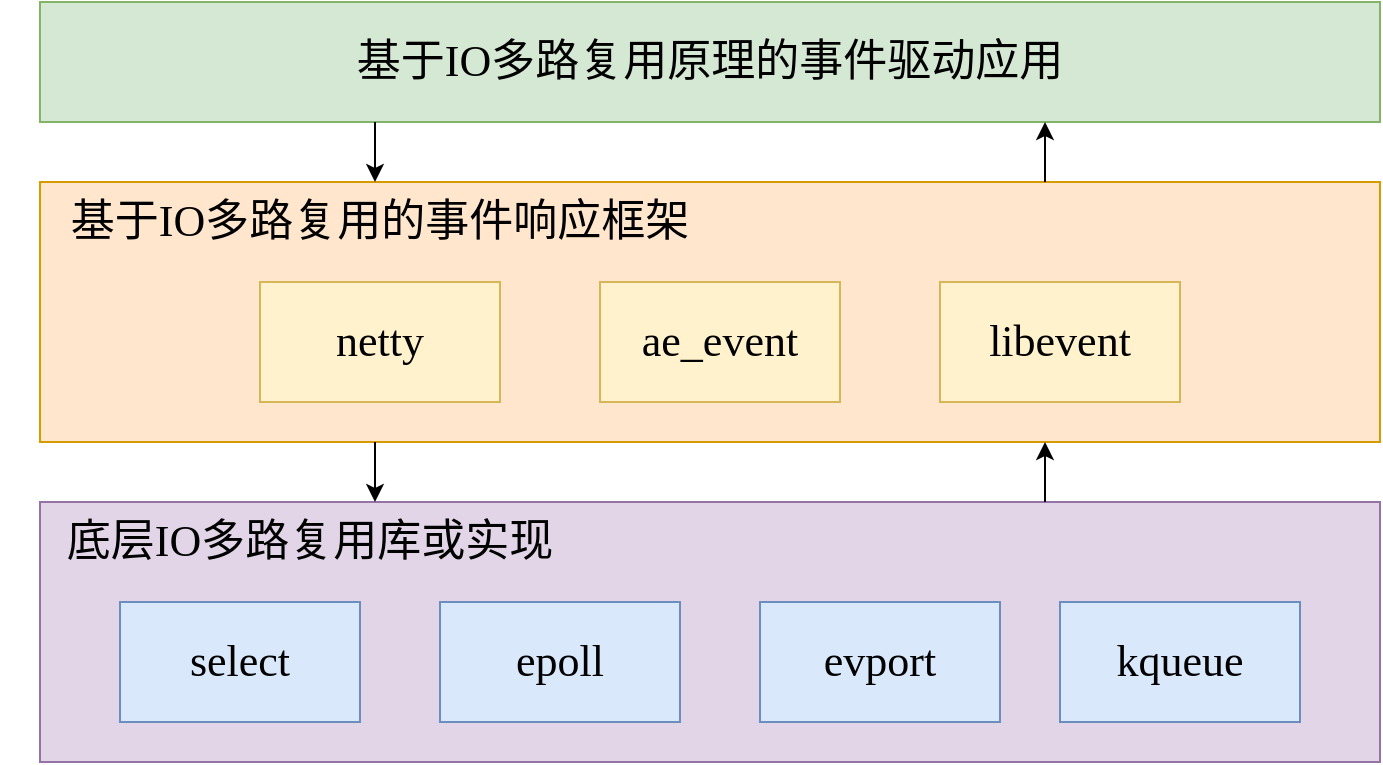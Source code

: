 <mxfile version="14.1.8" type="device"><diagram id="OfbMHgKriwNfRZPkeFhm" name="第 1 页"><mxGraphModel dx="1024" dy="592" grid="1" gridSize="10" guides="1" tooltips="1" connect="1" arrows="1" fold="1" page="1" pageScale="1" pageWidth="827" pageHeight="1169" math="0" shadow="0"><root><mxCell id="0"/><mxCell id="1" parent="0"/><mxCell id="EmReOZh9I97zQz0O9ZoZ-11" value="" style="rounded=0;whiteSpace=wrap;html=1;fontFamily=Comic Sans MS;fontSize=22;fillColor=#e1d5e7;strokeColor=#9673a6;" vertex="1" parent="1"><mxGeometry x="70" y="250" width="670" height="130" as="geometry"/></mxCell><mxCell id="EmReOZh9I97zQz0O9ZoZ-10" value="" style="rounded=0;whiteSpace=wrap;html=1;fontFamily=Comic Sans MS;fontSize=22;fillColor=#ffe6cc;strokeColor=#d79b00;" vertex="1" parent="1"><mxGeometry x="70" y="90" width="670" height="130" as="geometry"/></mxCell><mxCell id="EmReOZh9I97zQz0O9ZoZ-1" value="netty" style="rounded=0;whiteSpace=wrap;html=1;fontSize=22;fontFamily=Comic Sans MS;fillColor=#fff2cc;strokeColor=#d6b656;" vertex="1" parent="1"><mxGeometry x="180" y="140" width="120" height="60" as="geometry"/></mxCell><mxCell id="EmReOZh9I97zQz0O9ZoZ-2" value="ae_event" style="rounded=0;whiteSpace=wrap;html=1;fontSize=22;fontFamily=Comic Sans MS;fillColor=#fff2cc;strokeColor=#d6b656;" vertex="1" parent="1"><mxGeometry x="350" y="140" width="120" height="60" as="geometry"/></mxCell><mxCell id="EmReOZh9I97zQz0O9ZoZ-3" value="libevent" style="rounded=0;whiteSpace=wrap;html=1;fontSize=22;fontFamily=Comic Sans MS;fillColor=#fff2cc;strokeColor=#d6b656;" vertex="1" parent="1"><mxGeometry x="520" y="140" width="120" height="60" as="geometry"/></mxCell><mxCell id="EmReOZh9I97zQz0O9ZoZ-4" value="select" style="rounded=0;whiteSpace=wrap;html=1;fontSize=22;fontFamily=Comic Sans MS;fillColor=#dae8fc;strokeColor=#6c8ebf;" vertex="1" parent="1"><mxGeometry x="110" y="300" width="120" height="60" as="geometry"/></mxCell><mxCell id="EmReOZh9I97zQz0O9ZoZ-5" value="epoll" style="rounded=0;whiteSpace=wrap;html=1;fontSize=22;fontFamily=Comic Sans MS;fillColor=#dae8fc;strokeColor=#6c8ebf;" vertex="1" parent="1"><mxGeometry x="270" y="300" width="120" height="60" as="geometry"/></mxCell><mxCell id="EmReOZh9I97zQz0O9ZoZ-6" value="evport" style="rounded=0;whiteSpace=wrap;html=1;fontSize=22;fontFamily=Comic Sans MS;fillColor=#dae8fc;strokeColor=#6c8ebf;" vertex="1" parent="1"><mxGeometry x="430" y="300" width="120" height="60" as="geometry"/></mxCell><mxCell id="EmReOZh9I97zQz0O9ZoZ-7" value="kqueue" style="rounded=0;whiteSpace=wrap;html=1;fontSize=22;fontFamily=Comic Sans MS;fillColor=#dae8fc;strokeColor=#6c8ebf;" vertex="1" parent="1"><mxGeometry x="580" y="300" width="120" height="60" as="geometry"/></mxCell><mxCell id="EmReOZh9I97zQz0O9ZoZ-8" value="基于IO多路复用的事件响应框架" style="text;html=1;strokeColor=none;fillColor=none;align=center;verticalAlign=middle;whiteSpace=wrap;rounded=0;fontFamily=Comic Sans MS;fontSize=22;" vertex="1" parent="1"><mxGeometry x="70" y="100" width="340" height="20" as="geometry"/></mxCell><mxCell id="EmReOZh9I97zQz0O9ZoZ-9" value="底层IO多路复用库或实现" style="text;html=1;strokeColor=none;fillColor=none;align=center;verticalAlign=middle;whiteSpace=wrap;rounded=0;fontFamily=Comic Sans MS;fontSize=22;" vertex="1" parent="1"><mxGeometry x="50" y="260" width="310" height="20" as="geometry"/></mxCell><mxCell id="EmReOZh9I97zQz0O9ZoZ-12" value="基于IO多路复用原理的事件驱动应用" style="rounded=0;whiteSpace=wrap;html=1;fontFamily=Comic Sans MS;fontSize=22;fillColor=#d5e8d4;strokeColor=#82b366;" vertex="1" parent="1"><mxGeometry x="70" width="670" height="60" as="geometry"/></mxCell><mxCell id="EmReOZh9I97zQz0O9ZoZ-15" value="" style="endArrow=classic;html=1;fontFamily=Comic Sans MS;fontSize=22;entryX=0.25;entryY=0;entryDx=0;entryDy=0;exitX=0.25;exitY=1;exitDx=0;exitDy=0;" edge="1" parent="1" source="EmReOZh9I97zQz0O9ZoZ-10" target="EmReOZh9I97zQz0O9ZoZ-11"><mxGeometry width="50" height="50" relative="1" as="geometry"><mxPoint x="120" y="510" as="sourcePoint"/><mxPoint x="170" y="460" as="targetPoint"/></mxGeometry></mxCell><mxCell id="EmReOZh9I97zQz0O9ZoZ-16" value="" style="endArrow=classic;html=1;fontFamily=Comic Sans MS;fontSize=22;exitX=0.25;exitY=1;exitDx=0;exitDy=0;entryX=0.25;entryY=0;entryDx=0;entryDy=0;" edge="1" parent="1" source="EmReOZh9I97zQz0O9ZoZ-12" target="EmReOZh9I97zQz0O9ZoZ-10"><mxGeometry width="50" height="50" relative="1" as="geometry"><mxPoint x="80" y="510" as="sourcePoint"/><mxPoint x="130" y="460" as="targetPoint"/></mxGeometry></mxCell><mxCell id="EmReOZh9I97zQz0O9ZoZ-17" value="" style="endArrow=classic;html=1;fontFamily=Comic Sans MS;fontSize=22;exitX=0.75;exitY=0;exitDx=0;exitDy=0;entryX=0.75;entryY=1;entryDx=0;entryDy=0;" edge="1" parent="1" source="EmReOZh9I97zQz0O9ZoZ-11" target="EmReOZh9I97zQz0O9ZoZ-10"><mxGeometry width="50" height="50" relative="1" as="geometry"><mxPoint x="200" y="510" as="sourcePoint"/><mxPoint x="250" y="460" as="targetPoint"/></mxGeometry></mxCell><mxCell id="EmReOZh9I97zQz0O9ZoZ-18" value="" style="endArrow=classic;html=1;fontFamily=Comic Sans MS;fontSize=22;entryX=0.75;entryY=1;entryDx=0;entryDy=0;exitX=0.75;exitY=0;exitDx=0;exitDy=0;" edge="1" parent="1" source="EmReOZh9I97zQz0O9ZoZ-10" target="EmReOZh9I97zQz0O9ZoZ-12"><mxGeometry width="50" height="50" relative="1" as="geometry"><mxPoint x="360" y="520" as="sourcePoint"/><mxPoint x="410" y="470" as="targetPoint"/></mxGeometry></mxCell></root></mxGraphModel></diagram></mxfile>